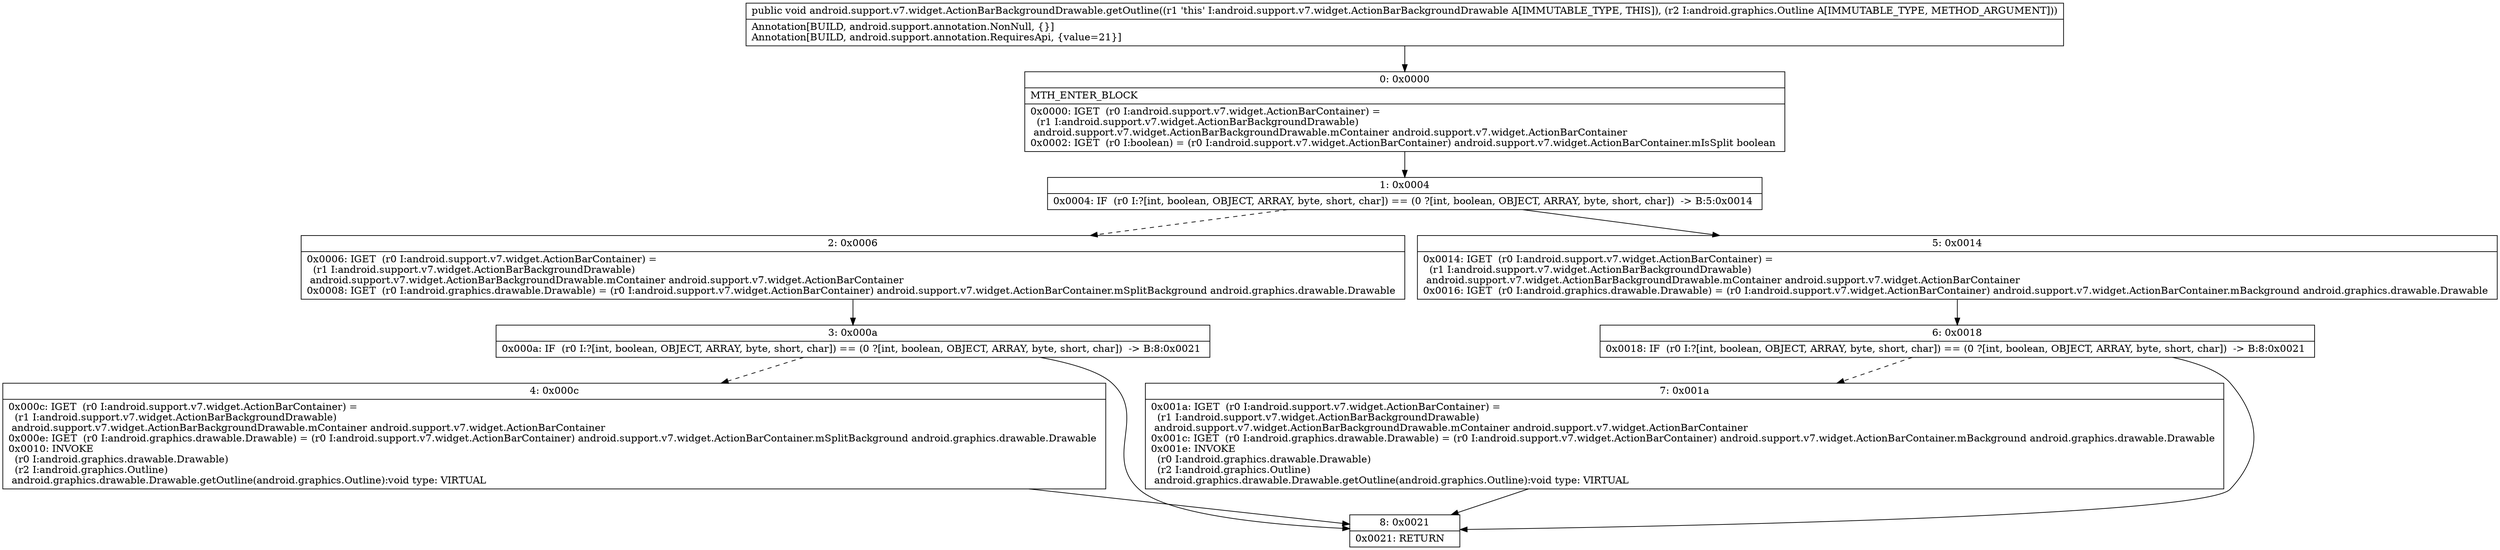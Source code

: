 digraph "CFG forandroid.support.v7.widget.ActionBarBackgroundDrawable.getOutline(Landroid\/graphics\/Outline;)V" {
Node_0 [shape=record,label="{0\:\ 0x0000|MTH_ENTER_BLOCK\l|0x0000: IGET  (r0 I:android.support.v7.widget.ActionBarContainer) = \l  (r1 I:android.support.v7.widget.ActionBarBackgroundDrawable)\l android.support.v7.widget.ActionBarBackgroundDrawable.mContainer android.support.v7.widget.ActionBarContainer \l0x0002: IGET  (r0 I:boolean) = (r0 I:android.support.v7.widget.ActionBarContainer) android.support.v7.widget.ActionBarContainer.mIsSplit boolean \l}"];
Node_1 [shape=record,label="{1\:\ 0x0004|0x0004: IF  (r0 I:?[int, boolean, OBJECT, ARRAY, byte, short, char]) == (0 ?[int, boolean, OBJECT, ARRAY, byte, short, char])  \-\> B:5:0x0014 \l}"];
Node_2 [shape=record,label="{2\:\ 0x0006|0x0006: IGET  (r0 I:android.support.v7.widget.ActionBarContainer) = \l  (r1 I:android.support.v7.widget.ActionBarBackgroundDrawable)\l android.support.v7.widget.ActionBarBackgroundDrawable.mContainer android.support.v7.widget.ActionBarContainer \l0x0008: IGET  (r0 I:android.graphics.drawable.Drawable) = (r0 I:android.support.v7.widget.ActionBarContainer) android.support.v7.widget.ActionBarContainer.mSplitBackground android.graphics.drawable.Drawable \l}"];
Node_3 [shape=record,label="{3\:\ 0x000a|0x000a: IF  (r0 I:?[int, boolean, OBJECT, ARRAY, byte, short, char]) == (0 ?[int, boolean, OBJECT, ARRAY, byte, short, char])  \-\> B:8:0x0021 \l}"];
Node_4 [shape=record,label="{4\:\ 0x000c|0x000c: IGET  (r0 I:android.support.v7.widget.ActionBarContainer) = \l  (r1 I:android.support.v7.widget.ActionBarBackgroundDrawable)\l android.support.v7.widget.ActionBarBackgroundDrawable.mContainer android.support.v7.widget.ActionBarContainer \l0x000e: IGET  (r0 I:android.graphics.drawable.Drawable) = (r0 I:android.support.v7.widget.ActionBarContainer) android.support.v7.widget.ActionBarContainer.mSplitBackground android.graphics.drawable.Drawable \l0x0010: INVOKE  \l  (r0 I:android.graphics.drawable.Drawable)\l  (r2 I:android.graphics.Outline)\l android.graphics.drawable.Drawable.getOutline(android.graphics.Outline):void type: VIRTUAL \l}"];
Node_5 [shape=record,label="{5\:\ 0x0014|0x0014: IGET  (r0 I:android.support.v7.widget.ActionBarContainer) = \l  (r1 I:android.support.v7.widget.ActionBarBackgroundDrawable)\l android.support.v7.widget.ActionBarBackgroundDrawable.mContainer android.support.v7.widget.ActionBarContainer \l0x0016: IGET  (r0 I:android.graphics.drawable.Drawable) = (r0 I:android.support.v7.widget.ActionBarContainer) android.support.v7.widget.ActionBarContainer.mBackground android.graphics.drawable.Drawable \l}"];
Node_6 [shape=record,label="{6\:\ 0x0018|0x0018: IF  (r0 I:?[int, boolean, OBJECT, ARRAY, byte, short, char]) == (0 ?[int, boolean, OBJECT, ARRAY, byte, short, char])  \-\> B:8:0x0021 \l}"];
Node_7 [shape=record,label="{7\:\ 0x001a|0x001a: IGET  (r0 I:android.support.v7.widget.ActionBarContainer) = \l  (r1 I:android.support.v7.widget.ActionBarBackgroundDrawable)\l android.support.v7.widget.ActionBarBackgroundDrawable.mContainer android.support.v7.widget.ActionBarContainer \l0x001c: IGET  (r0 I:android.graphics.drawable.Drawable) = (r0 I:android.support.v7.widget.ActionBarContainer) android.support.v7.widget.ActionBarContainer.mBackground android.graphics.drawable.Drawable \l0x001e: INVOKE  \l  (r0 I:android.graphics.drawable.Drawable)\l  (r2 I:android.graphics.Outline)\l android.graphics.drawable.Drawable.getOutline(android.graphics.Outline):void type: VIRTUAL \l}"];
Node_8 [shape=record,label="{8\:\ 0x0021|0x0021: RETURN   \l}"];
MethodNode[shape=record,label="{public void android.support.v7.widget.ActionBarBackgroundDrawable.getOutline((r1 'this' I:android.support.v7.widget.ActionBarBackgroundDrawable A[IMMUTABLE_TYPE, THIS]), (r2 I:android.graphics.Outline A[IMMUTABLE_TYPE, METHOD_ARGUMENT]))  | Annotation[BUILD, android.support.annotation.NonNull, \{\}]\lAnnotation[BUILD, android.support.annotation.RequiresApi, \{value=21\}]\l}"];
MethodNode -> Node_0;
Node_0 -> Node_1;
Node_1 -> Node_2[style=dashed];
Node_1 -> Node_5;
Node_2 -> Node_3;
Node_3 -> Node_4[style=dashed];
Node_3 -> Node_8;
Node_4 -> Node_8;
Node_5 -> Node_6;
Node_6 -> Node_7[style=dashed];
Node_6 -> Node_8;
Node_7 -> Node_8;
}

